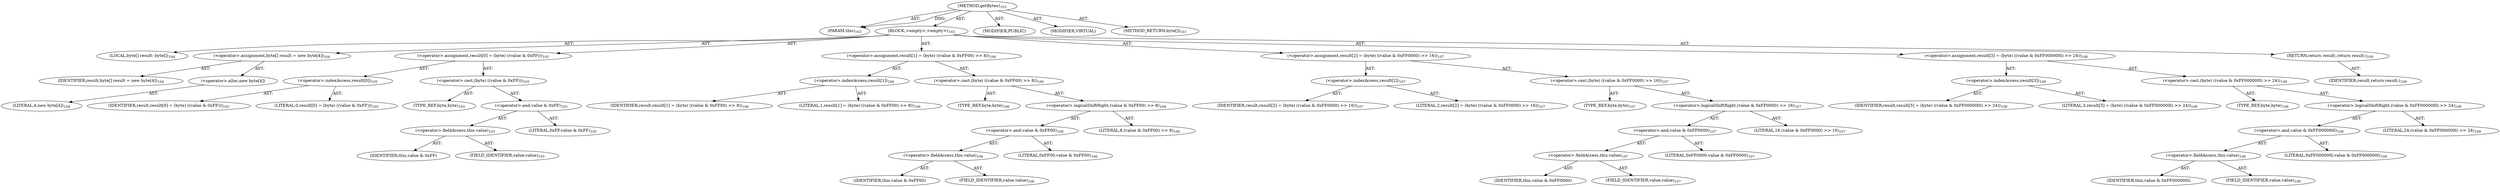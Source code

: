 digraph "getBytes" {  
"111669149699" [label = <(METHOD,getBytes)<SUB>103</SUB>> ]
"115964116999" [label = <(PARAM,this)<SUB>103</SUB>> ]
"25769803779" [label = <(BLOCK,&lt;empty&gt;,&lt;empty&gt;)<SUB>103</SUB>> ]
"94489280512" [label = <(LOCAL,byte[] result: byte[])<SUB>104</SUB>> ]
"30064771097" [label = <(&lt;operator&gt;.assignment,byte[] result = new byte[4])<SUB>104</SUB>> ]
"68719476752" [label = <(IDENTIFIER,result,byte[] result = new byte[4])<SUB>104</SUB>> ]
"30064771098" [label = <(&lt;operator&gt;.alloc,new byte[4])> ]
"90194313227" [label = <(LITERAL,4,new byte[4])<SUB>104</SUB>> ]
"30064771099" [label = <(&lt;operator&gt;.assignment,result[0] = (byte) ((value &amp; 0xFF)))<SUB>105</SUB>> ]
"30064771100" [label = <(&lt;operator&gt;.indexAccess,result[0])<SUB>105</SUB>> ]
"68719476753" [label = <(IDENTIFIER,result,result[0] = (byte) ((value &amp; 0xFF)))<SUB>105</SUB>> ]
"90194313228" [label = <(LITERAL,0,result[0] = (byte) ((value &amp; 0xFF)))<SUB>105</SUB>> ]
"30064771101" [label = <(&lt;operator&gt;.cast,(byte) ((value &amp; 0xFF)))<SUB>105</SUB>> ]
"180388626432" [label = <(TYPE_REF,byte,byte)<SUB>105</SUB>> ]
"30064771102" [label = <(&lt;operator&gt;.and,value &amp; 0xFF)<SUB>105</SUB>> ]
"30064771103" [label = <(&lt;operator&gt;.fieldAccess,this.value)<SUB>105</SUB>> ]
"68719476754" [label = <(IDENTIFIER,this,value &amp; 0xFF)> ]
"55834574853" [label = <(FIELD_IDENTIFIER,value,value)<SUB>105</SUB>> ]
"90194313229" [label = <(LITERAL,0xFF,value &amp; 0xFF)<SUB>105</SUB>> ]
"30064771104" [label = <(&lt;operator&gt;.assignment,result[1] = (byte) ((value &amp; 0xFF00) &gt;&gt; 8))<SUB>106</SUB>> ]
"30064771105" [label = <(&lt;operator&gt;.indexAccess,result[1])<SUB>106</SUB>> ]
"68719476755" [label = <(IDENTIFIER,result,result[1] = (byte) ((value &amp; 0xFF00) &gt;&gt; 8))<SUB>106</SUB>> ]
"90194313230" [label = <(LITERAL,1,result[1] = (byte) ((value &amp; 0xFF00) &gt;&gt; 8))<SUB>106</SUB>> ]
"30064771106" [label = <(&lt;operator&gt;.cast,(byte) ((value &amp; 0xFF00) &gt;&gt; 8))<SUB>106</SUB>> ]
"180388626433" [label = <(TYPE_REF,byte,byte)<SUB>106</SUB>> ]
"30064771107" [label = <(&lt;operator&gt;.logicalShiftRight,(value &amp; 0xFF00) &gt;&gt; 8)<SUB>106</SUB>> ]
"30064771108" [label = <(&lt;operator&gt;.and,value &amp; 0xFF00)<SUB>106</SUB>> ]
"30064771109" [label = <(&lt;operator&gt;.fieldAccess,this.value)<SUB>106</SUB>> ]
"68719476756" [label = <(IDENTIFIER,this,value &amp; 0xFF00)> ]
"55834574854" [label = <(FIELD_IDENTIFIER,value,value)<SUB>106</SUB>> ]
"90194313231" [label = <(LITERAL,0xFF00,value &amp; 0xFF00)<SUB>106</SUB>> ]
"90194313232" [label = <(LITERAL,8,(value &amp; 0xFF00) &gt;&gt; 8)<SUB>106</SUB>> ]
"30064771110" [label = <(&lt;operator&gt;.assignment,result[2] = (byte) ((value &amp; 0xFF0000) &gt;&gt; 16))<SUB>107</SUB>> ]
"30064771111" [label = <(&lt;operator&gt;.indexAccess,result[2])<SUB>107</SUB>> ]
"68719476757" [label = <(IDENTIFIER,result,result[2] = (byte) ((value &amp; 0xFF0000) &gt;&gt; 16))<SUB>107</SUB>> ]
"90194313233" [label = <(LITERAL,2,result[2] = (byte) ((value &amp; 0xFF0000) &gt;&gt; 16))<SUB>107</SUB>> ]
"30064771112" [label = <(&lt;operator&gt;.cast,(byte) ((value &amp; 0xFF0000) &gt;&gt; 16))<SUB>107</SUB>> ]
"180388626434" [label = <(TYPE_REF,byte,byte)<SUB>107</SUB>> ]
"30064771113" [label = <(&lt;operator&gt;.logicalShiftRight,(value &amp; 0xFF0000) &gt;&gt; 16)<SUB>107</SUB>> ]
"30064771114" [label = <(&lt;operator&gt;.and,value &amp; 0xFF0000)<SUB>107</SUB>> ]
"30064771115" [label = <(&lt;operator&gt;.fieldAccess,this.value)<SUB>107</SUB>> ]
"68719476758" [label = <(IDENTIFIER,this,value &amp; 0xFF0000)> ]
"55834574855" [label = <(FIELD_IDENTIFIER,value,value)<SUB>107</SUB>> ]
"90194313234" [label = <(LITERAL,0xFF0000,value &amp; 0xFF0000)<SUB>107</SUB>> ]
"90194313235" [label = <(LITERAL,16,(value &amp; 0xFF0000) &gt;&gt; 16)<SUB>107</SUB>> ]
"30064771116" [label = <(&lt;operator&gt;.assignment,result[3] = (byte) ((value &amp; 0xFF000000l) &gt;&gt; 24))<SUB>108</SUB>> ]
"30064771117" [label = <(&lt;operator&gt;.indexAccess,result[3])<SUB>108</SUB>> ]
"68719476759" [label = <(IDENTIFIER,result,result[3] = (byte) ((value &amp; 0xFF000000l) &gt;&gt; 24))<SUB>108</SUB>> ]
"90194313236" [label = <(LITERAL,3,result[3] = (byte) ((value &amp; 0xFF000000l) &gt;&gt; 24))<SUB>108</SUB>> ]
"30064771118" [label = <(&lt;operator&gt;.cast,(byte) ((value &amp; 0xFF000000l) &gt;&gt; 24))<SUB>108</SUB>> ]
"180388626435" [label = <(TYPE_REF,byte,byte)<SUB>108</SUB>> ]
"30064771119" [label = <(&lt;operator&gt;.logicalShiftRight,(value &amp; 0xFF000000l) &gt;&gt; 24)<SUB>108</SUB>> ]
"30064771120" [label = <(&lt;operator&gt;.and,value &amp; 0xFF000000l)<SUB>108</SUB>> ]
"30064771121" [label = <(&lt;operator&gt;.fieldAccess,this.value)<SUB>108</SUB>> ]
"68719476760" [label = <(IDENTIFIER,this,value &amp; 0xFF000000l)> ]
"55834574856" [label = <(FIELD_IDENTIFIER,value,value)<SUB>108</SUB>> ]
"90194313237" [label = <(LITERAL,0xFF000000l,value &amp; 0xFF000000l)<SUB>108</SUB>> ]
"90194313238" [label = <(LITERAL,24,(value &amp; 0xFF000000l) &gt;&gt; 24)<SUB>108</SUB>> ]
"146028888064" [label = <(RETURN,return result;,return result;)<SUB>109</SUB>> ]
"68719476761" [label = <(IDENTIFIER,result,return result;)<SUB>109</SUB>> ]
"133143986183" [label = <(MODIFIER,PUBLIC)> ]
"133143986184" [label = <(MODIFIER,VIRTUAL)> ]
"128849018883" [label = <(METHOD_RETURN,byte[])<SUB>103</SUB>> ]
  "111669149699" -> "115964116999"  [ label = "AST: "] 
  "111669149699" -> "25769803779"  [ label = "AST: "] 
  "111669149699" -> "133143986183"  [ label = "AST: "] 
  "111669149699" -> "133143986184"  [ label = "AST: "] 
  "111669149699" -> "128849018883"  [ label = "AST: "] 
  "25769803779" -> "94489280512"  [ label = "AST: "] 
  "25769803779" -> "30064771097"  [ label = "AST: "] 
  "25769803779" -> "30064771099"  [ label = "AST: "] 
  "25769803779" -> "30064771104"  [ label = "AST: "] 
  "25769803779" -> "30064771110"  [ label = "AST: "] 
  "25769803779" -> "30064771116"  [ label = "AST: "] 
  "25769803779" -> "146028888064"  [ label = "AST: "] 
  "30064771097" -> "68719476752"  [ label = "AST: "] 
  "30064771097" -> "30064771098"  [ label = "AST: "] 
  "30064771098" -> "90194313227"  [ label = "AST: "] 
  "30064771099" -> "30064771100"  [ label = "AST: "] 
  "30064771099" -> "30064771101"  [ label = "AST: "] 
  "30064771100" -> "68719476753"  [ label = "AST: "] 
  "30064771100" -> "90194313228"  [ label = "AST: "] 
  "30064771101" -> "180388626432"  [ label = "AST: "] 
  "30064771101" -> "30064771102"  [ label = "AST: "] 
  "30064771102" -> "30064771103"  [ label = "AST: "] 
  "30064771102" -> "90194313229"  [ label = "AST: "] 
  "30064771103" -> "68719476754"  [ label = "AST: "] 
  "30064771103" -> "55834574853"  [ label = "AST: "] 
  "30064771104" -> "30064771105"  [ label = "AST: "] 
  "30064771104" -> "30064771106"  [ label = "AST: "] 
  "30064771105" -> "68719476755"  [ label = "AST: "] 
  "30064771105" -> "90194313230"  [ label = "AST: "] 
  "30064771106" -> "180388626433"  [ label = "AST: "] 
  "30064771106" -> "30064771107"  [ label = "AST: "] 
  "30064771107" -> "30064771108"  [ label = "AST: "] 
  "30064771107" -> "90194313232"  [ label = "AST: "] 
  "30064771108" -> "30064771109"  [ label = "AST: "] 
  "30064771108" -> "90194313231"  [ label = "AST: "] 
  "30064771109" -> "68719476756"  [ label = "AST: "] 
  "30064771109" -> "55834574854"  [ label = "AST: "] 
  "30064771110" -> "30064771111"  [ label = "AST: "] 
  "30064771110" -> "30064771112"  [ label = "AST: "] 
  "30064771111" -> "68719476757"  [ label = "AST: "] 
  "30064771111" -> "90194313233"  [ label = "AST: "] 
  "30064771112" -> "180388626434"  [ label = "AST: "] 
  "30064771112" -> "30064771113"  [ label = "AST: "] 
  "30064771113" -> "30064771114"  [ label = "AST: "] 
  "30064771113" -> "90194313235"  [ label = "AST: "] 
  "30064771114" -> "30064771115"  [ label = "AST: "] 
  "30064771114" -> "90194313234"  [ label = "AST: "] 
  "30064771115" -> "68719476758"  [ label = "AST: "] 
  "30064771115" -> "55834574855"  [ label = "AST: "] 
  "30064771116" -> "30064771117"  [ label = "AST: "] 
  "30064771116" -> "30064771118"  [ label = "AST: "] 
  "30064771117" -> "68719476759"  [ label = "AST: "] 
  "30064771117" -> "90194313236"  [ label = "AST: "] 
  "30064771118" -> "180388626435"  [ label = "AST: "] 
  "30064771118" -> "30064771119"  [ label = "AST: "] 
  "30064771119" -> "30064771120"  [ label = "AST: "] 
  "30064771119" -> "90194313238"  [ label = "AST: "] 
  "30064771120" -> "30064771121"  [ label = "AST: "] 
  "30064771120" -> "90194313237"  [ label = "AST: "] 
  "30064771121" -> "68719476760"  [ label = "AST: "] 
  "30064771121" -> "55834574856"  [ label = "AST: "] 
  "146028888064" -> "68719476761"  [ label = "AST: "] 
  "111669149699" -> "115964116999"  [ label = "DDG: "] 
}
